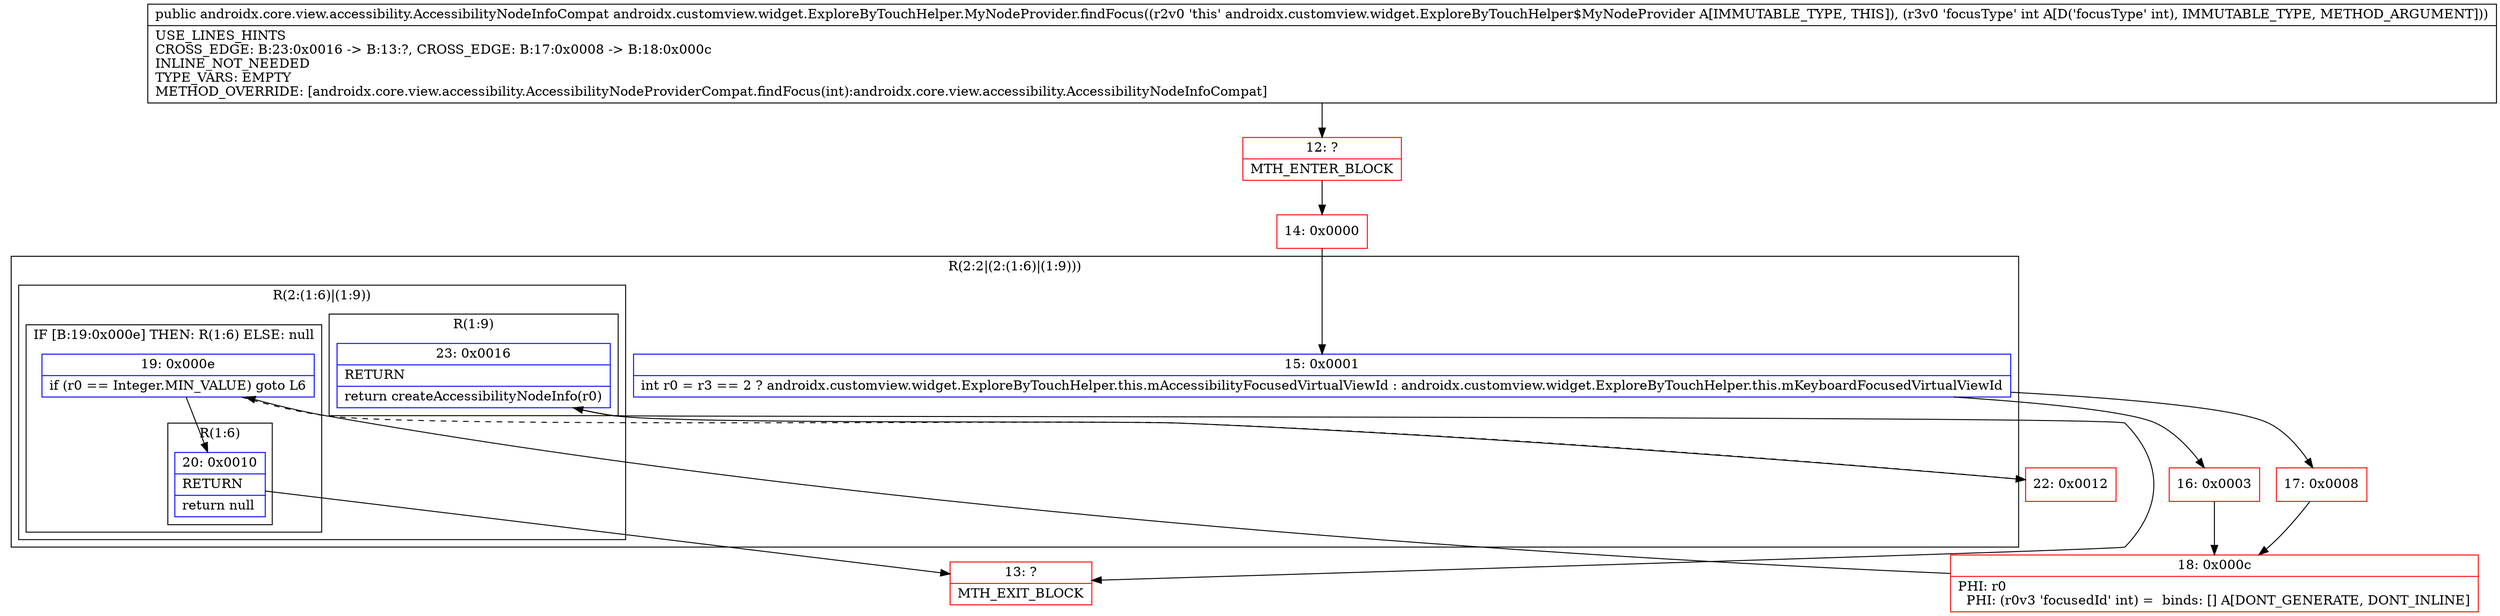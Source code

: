 digraph "CFG forandroidx.customview.widget.ExploreByTouchHelper.MyNodeProvider.findFocus(I)Landroidx\/core\/view\/accessibility\/AccessibilityNodeInfoCompat;" {
subgraph cluster_Region_811141185 {
label = "R(2:2|(2:(1:6)|(1:9)))";
node [shape=record,color=blue];
Node_15 [shape=record,label="{15\:\ 0x0001|int r0 = r3 == 2 ? androidx.customview.widget.ExploreByTouchHelper.this.mAccessibilityFocusedVirtualViewId : androidx.customview.widget.ExploreByTouchHelper.this.mKeyboardFocusedVirtualViewId\l}"];
subgraph cluster_Region_80256412 {
label = "R(2:(1:6)|(1:9))";
node [shape=record,color=blue];
subgraph cluster_IfRegion_566814071 {
label = "IF [B:19:0x000e] THEN: R(1:6) ELSE: null";
node [shape=record,color=blue];
Node_19 [shape=record,label="{19\:\ 0x000e|if (r0 == Integer.MIN_VALUE) goto L6\l}"];
subgraph cluster_Region_1066454561 {
label = "R(1:6)";
node [shape=record,color=blue];
Node_20 [shape=record,label="{20\:\ 0x0010|RETURN\l|return null\l}"];
}
}
subgraph cluster_Region_1274789874 {
label = "R(1:9)";
node [shape=record,color=blue];
Node_23 [shape=record,label="{23\:\ 0x0016|RETURN\l|return createAccessibilityNodeInfo(r0)\l}"];
}
}
}
Node_12 [shape=record,color=red,label="{12\:\ ?|MTH_ENTER_BLOCK\l}"];
Node_14 [shape=record,color=red,label="{14\:\ 0x0000}"];
Node_16 [shape=record,color=red,label="{16\:\ 0x0003}"];
Node_18 [shape=record,color=red,label="{18\:\ 0x000c|PHI: r0 \l  PHI: (r0v3 'focusedId' int) =  binds: [] A[DONT_GENERATE, DONT_INLINE]\l}"];
Node_13 [shape=record,color=red,label="{13\:\ ?|MTH_EXIT_BLOCK\l}"];
Node_22 [shape=record,color=red,label="{22\:\ 0x0012}"];
Node_17 [shape=record,color=red,label="{17\:\ 0x0008}"];
MethodNode[shape=record,label="{public androidx.core.view.accessibility.AccessibilityNodeInfoCompat androidx.customview.widget.ExploreByTouchHelper.MyNodeProvider.findFocus((r2v0 'this' androidx.customview.widget.ExploreByTouchHelper$MyNodeProvider A[IMMUTABLE_TYPE, THIS]), (r3v0 'focusType' int A[D('focusType' int), IMMUTABLE_TYPE, METHOD_ARGUMENT]))  | USE_LINES_HINTS\lCROSS_EDGE: B:23:0x0016 \-\> B:13:?, CROSS_EDGE: B:17:0x0008 \-\> B:18:0x000c\lINLINE_NOT_NEEDED\lTYPE_VARS: EMPTY\lMETHOD_OVERRIDE: [androidx.core.view.accessibility.AccessibilityNodeProviderCompat.findFocus(int):androidx.core.view.accessibility.AccessibilityNodeInfoCompat]\l}"];
MethodNode -> Node_12;Node_15 -> Node_16;
Node_15 -> Node_17;
Node_19 -> Node_20;
Node_19 -> Node_22[style=dashed];
Node_20 -> Node_13;
Node_23 -> Node_13;
Node_12 -> Node_14;
Node_14 -> Node_15;
Node_16 -> Node_18;
Node_18 -> Node_19;
Node_22 -> Node_23;
Node_17 -> Node_18;
}

